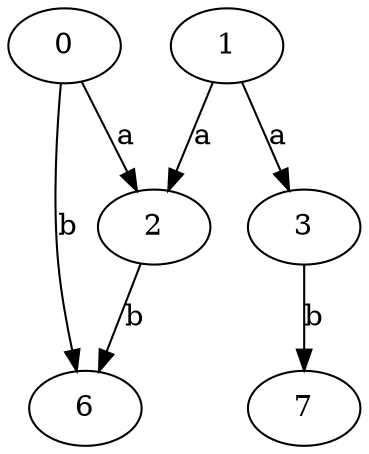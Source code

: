strict digraph  {
0;
1;
2;
3;
6;
7;
0 -> 2  [label=a];
0 -> 6  [label=b];
1 -> 2  [label=a];
1 -> 3  [label=a];
2 -> 6  [label=b];
3 -> 7  [label=b];
}

